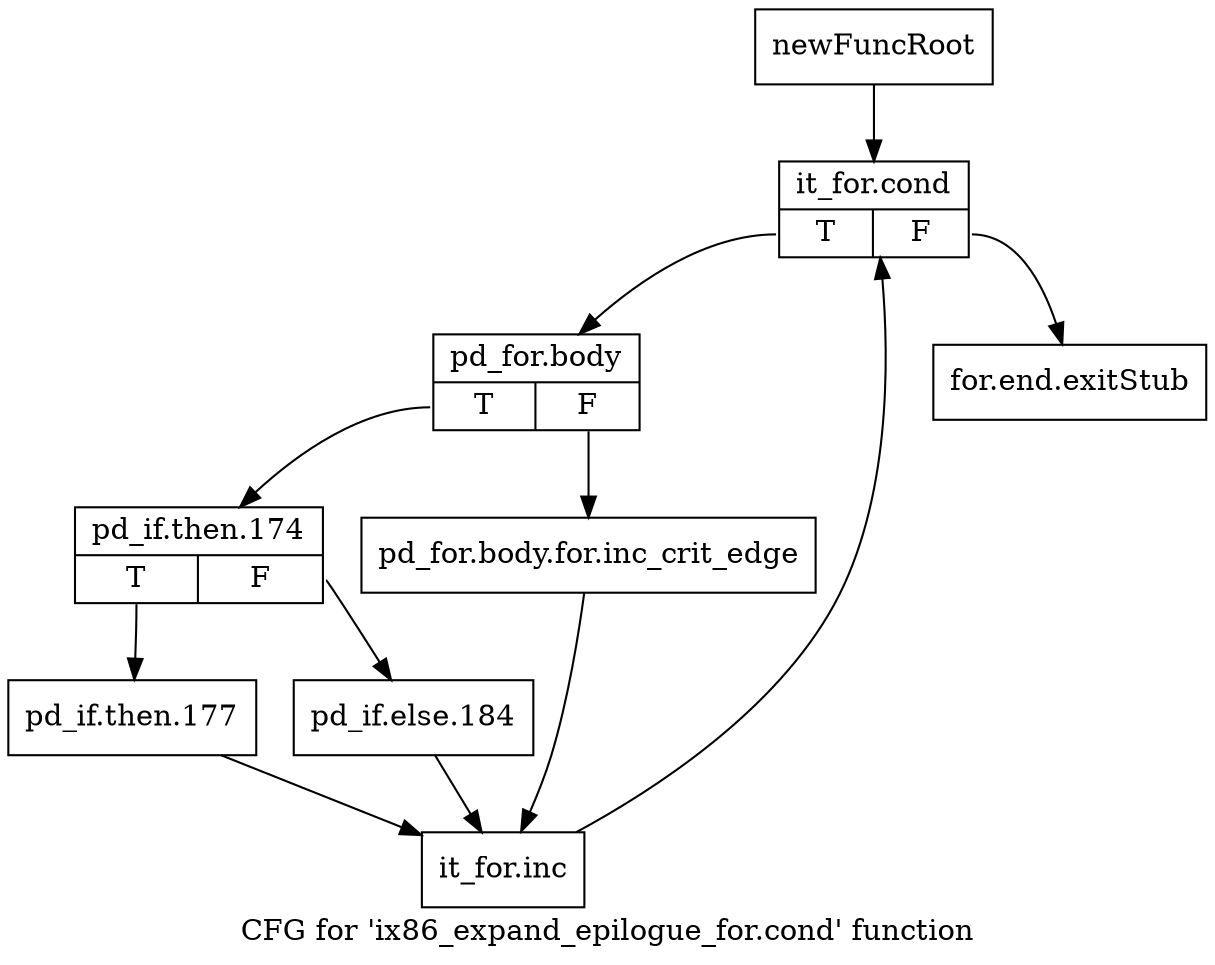 digraph "CFG for 'ix86_expand_epilogue_for.cond' function" {
	label="CFG for 'ix86_expand_epilogue_for.cond' function";

	Node0xc6cdc50 [shape=record,label="{newFuncRoot}"];
	Node0xc6cdc50 -> Node0xc6cdcf0;
	Node0xc6cdca0 [shape=record,label="{for.end.exitStub}"];
	Node0xc6cdcf0 [shape=record,label="{it_for.cond|{<s0>T|<s1>F}}"];
	Node0xc6cdcf0:s0 -> Node0xc6cdd40;
	Node0xc6cdcf0:s1 -> Node0xc6cdca0;
	Node0xc6cdd40 [shape=record,label="{pd_for.body|{<s0>T|<s1>F}}"];
	Node0xc6cdd40:s0 -> Node0xc6cdde0;
	Node0xc6cdd40:s1 -> Node0xc6cdd90;
	Node0xc6cdd90 [shape=record,label="{pd_for.body.for.inc_crit_edge}"];
	Node0xc6cdd90 -> Node0xc6ce730;
	Node0xc6cdde0 [shape=record,label="{pd_if.then.174|{<s0>T|<s1>F}}"];
	Node0xc6cdde0:s0 -> Node0xc6cde80;
	Node0xc6cdde0:s1 -> Node0xc6cde30;
	Node0xc6cde30 [shape=record,label="{pd_if.else.184}"];
	Node0xc6cde30 -> Node0xc6ce730;
	Node0xc6cde80 [shape=record,label="{pd_if.then.177}"];
	Node0xc6cde80 -> Node0xc6ce730;
	Node0xc6ce730 [shape=record,label="{it_for.inc}"];
	Node0xc6ce730 -> Node0xc6cdcf0;
}

